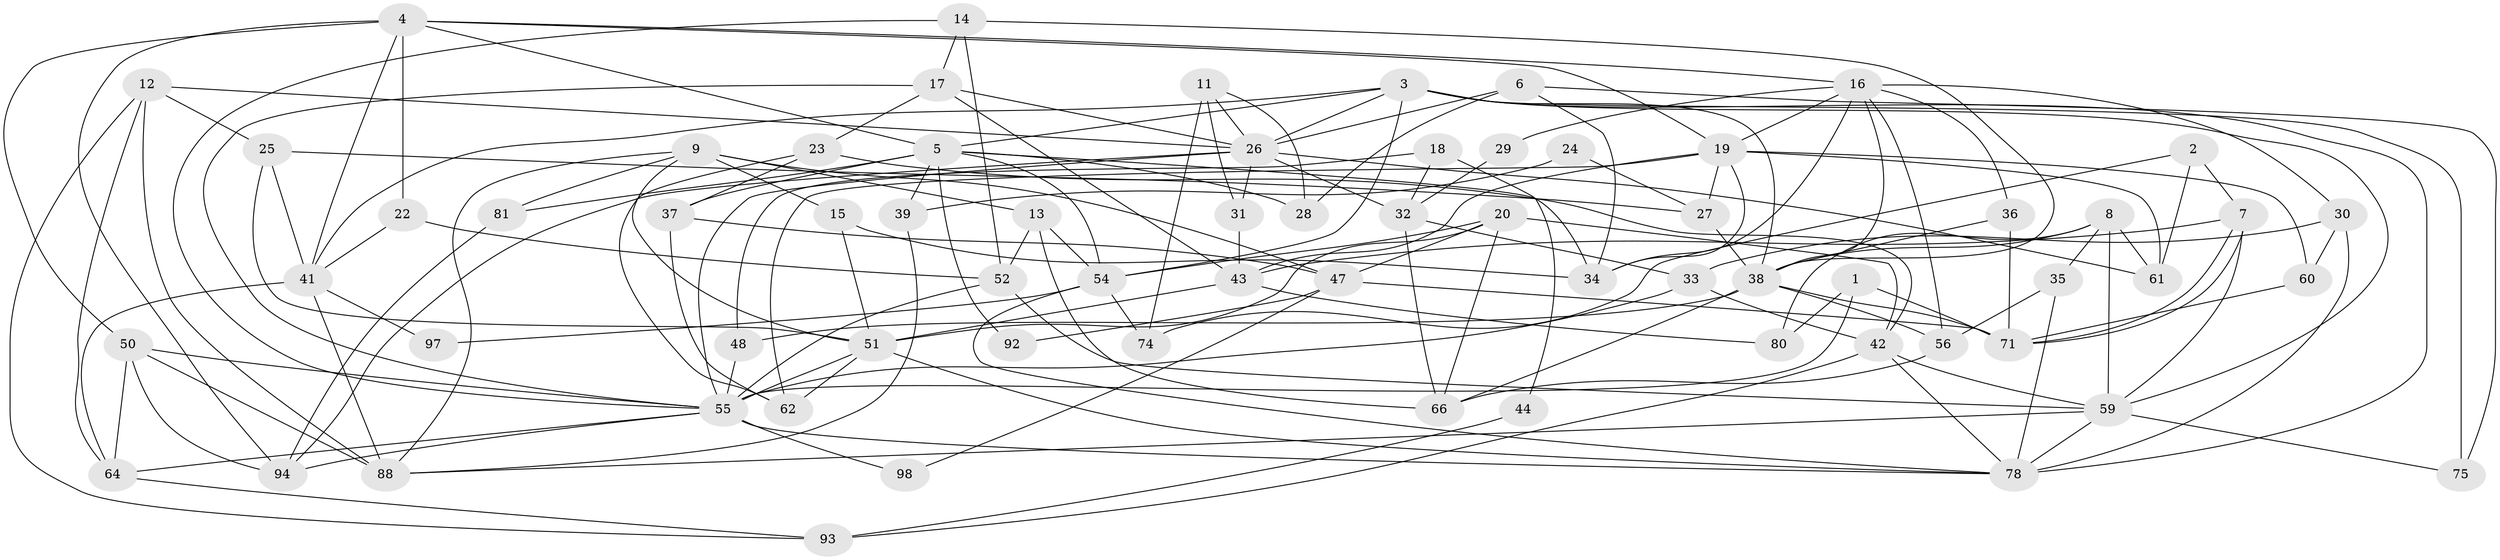 // Generated by graph-tools (version 1.1) at 2025/52/02/27/25 19:52:01]
// undirected, 67 vertices, 162 edges
graph export_dot {
graph [start="1"]
  node [color=gray90,style=filled];
  1;
  2;
  3 [super="+84"];
  4 [super="+73"];
  5 [super="+10"];
  6 [super="+70"];
  7 [super="+57"];
  8;
  9 [super="+68"];
  11 [super="+99"];
  12 [super="+58"];
  13;
  14;
  15;
  16 [super="+21"];
  17 [super="+46"];
  18;
  19 [super="+53"];
  20;
  22;
  23;
  24;
  25;
  26 [super="+77"];
  27;
  28;
  29;
  30;
  31 [super="+49"];
  32 [super="+85"];
  33 [super="+76"];
  34 [super="+87"];
  35;
  36;
  37 [super="+40"];
  38 [super="+72"];
  39;
  41 [super="+45"];
  42;
  43 [super="+83"];
  44;
  47 [super="+69"];
  48;
  50 [super="+63"];
  51 [super="+90"];
  52 [super="+65"];
  54 [super="+82"];
  55 [super="+67"];
  56;
  59 [super="+79"];
  60;
  61 [super="+89"];
  62 [super="+95"];
  64;
  66 [super="+96"];
  71 [super="+86"];
  74;
  75;
  78 [super="+91"];
  80;
  81;
  88;
  92;
  93;
  94 [super="+100"];
  97;
  98;
  1 -- 55;
  1 -- 80;
  1 -- 71;
  2 -- 74;
  2 -- 7;
  2 -- 61;
  3 -- 5;
  3 -- 41;
  3 -- 26;
  3 -- 75;
  3 -- 38;
  3 -- 54;
  3 -- 59;
  3 -- 78;
  4 -- 5;
  4 -- 41;
  4 -- 50;
  4 -- 19;
  4 -- 22;
  4 -- 16;
  4 -- 94;
  5 -- 28;
  5 -- 39;
  5 -- 92;
  5 -- 54;
  5 -- 81;
  5 -- 34;
  5 -- 37;
  6 -- 75;
  6 -- 34;
  6 -- 26;
  6 -- 28;
  7 -- 71;
  7 -- 71;
  7 -- 59;
  7 -- 43;
  8 -- 61;
  8 -- 35;
  8 -- 59;
  8 -- 80;
  8 -- 38;
  9 -- 51;
  9 -- 13;
  9 -- 81;
  9 -- 88;
  9 -- 47;
  9 -- 15;
  11 -- 28;
  11 -- 31 [weight=2];
  11 -- 26;
  11 -- 74;
  12 -- 25;
  12 -- 88;
  12 -- 64;
  12 -- 26;
  12 -- 93;
  13 -- 66;
  13 -- 54;
  13 -- 52;
  14 -- 55;
  14 -- 38;
  14 -- 52;
  14 -- 17;
  15 -- 51;
  15 -- 34;
  16 -- 56;
  16 -- 30;
  16 -- 34;
  16 -- 19;
  16 -- 36;
  16 -- 38;
  16 -- 29;
  17 -- 43;
  17 -- 55;
  17 -- 23;
  17 -- 26;
  18 -- 48;
  18 -- 32;
  18 -- 44;
  19 -- 43;
  19 -- 60;
  19 -- 27;
  19 -- 62;
  19 -- 61;
  19 -- 34;
  20 -- 42;
  20 -- 54;
  20 -- 51;
  20 -- 66 [weight=2];
  20 -- 47;
  22 -- 41;
  22 -- 52;
  23 -- 42;
  23 -- 37;
  23 -- 62;
  24 -- 27;
  24 -- 39;
  25 -- 27;
  25 -- 41;
  25 -- 51;
  26 -- 31;
  26 -- 55;
  26 -- 61;
  26 -- 94;
  26 -- 32;
  27 -- 38;
  29 -- 32;
  30 -- 60;
  30 -- 78;
  30 -- 33;
  31 -- 43 [weight=2];
  32 -- 33;
  32 -- 66;
  33 -- 55;
  33 -- 42;
  35 -- 56;
  35 -- 78;
  36 -- 71;
  36 -- 38;
  37 -- 47;
  37 -- 62;
  38 -- 48;
  38 -- 66;
  38 -- 71;
  38 -- 56;
  39 -- 88;
  41 -- 88;
  41 -- 64;
  41 -- 97;
  42 -- 93;
  42 -- 59;
  42 -- 78;
  43 -- 51;
  43 -- 80;
  44 -- 93;
  47 -- 92;
  47 -- 98;
  47 -- 71;
  48 -- 55;
  50 -- 64;
  50 -- 55;
  50 -- 88 [weight=2];
  50 -- 94;
  51 -- 55;
  51 -- 78;
  51 -- 62;
  52 -- 55;
  52 -- 59;
  54 -- 97;
  54 -- 74;
  54 -- 78;
  55 -- 64;
  55 -- 98;
  55 -- 94;
  55 -- 78;
  56 -- 66;
  59 -- 88;
  59 -- 78;
  59 -- 75;
  60 -- 71;
  64 -- 93;
  81 -- 94;
}
